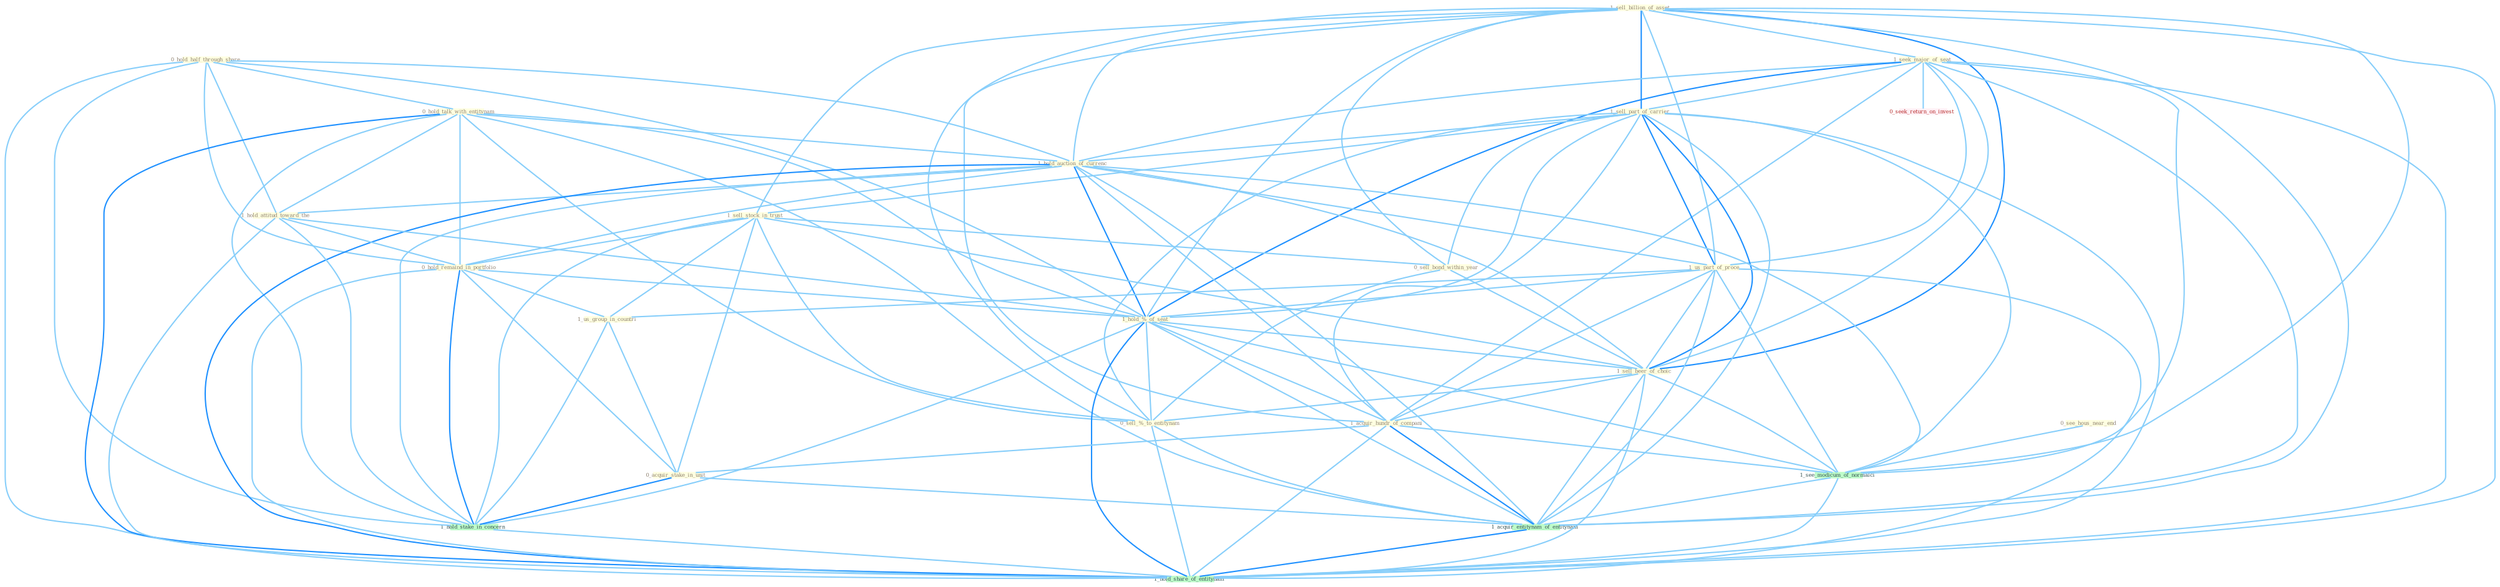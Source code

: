 Graph G{ 
    node
    [shape=polygon,style=filled,width=.5,height=.06,color="#BDFCC9",fixedsize=true,fontsize=4,
    fontcolor="#2f4f4f"];
    {node
    [color="#ffffe0", fontcolor="#8b7d6b"] "0_hold_half_through_share " "1_sell_billion_of_asset " "1_seek_major_of_seat " "0_hold_talk_with_entitynam " "1_sell_part_of_carrier " "0_see_hous_near_end " "1_hold_auction_of_currenc " "1_sell_stock_in_trust " "1_us_part_of_proce " "1_hold_attitud_toward_the " "0_hold_remaind_in_portfolio " "0_sell_bond_within_year " "1_hold_%_of_seat " "1_us_group_in_countri " "1_sell_beer_of_choic " "1_acquir_hundr_of_compani " "0_acquir_stake_in_unit " "0_sell_%_to_entitynam "}
{node [color="#fff0f5", fontcolor="#b22222"] "0_seek_return_on_invest "}
edge [color="#B0E2FF"];

	"0_hold_half_through_share " -- "0_hold_talk_with_entitynam " [w="1", color="#87cefa" ];
	"0_hold_half_through_share " -- "1_hold_auction_of_currenc " [w="1", color="#87cefa" ];
	"0_hold_half_through_share " -- "1_hold_attitud_toward_the " [w="1", color="#87cefa" ];
	"0_hold_half_through_share " -- "0_hold_remaind_in_portfolio " [w="1", color="#87cefa" ];
	"0_hold_half_through_share " -- "1_hold_%_of_seat " [w="1", color="#87cefa" ];
	"0_hold_half_through_share " -- "1_hold_stake_in_concern " [w="1", color="#87cefa" ];
	"0_hold_half_through_share " -- "1_hold_share_of_entitynam " [w="1", color="#87cefa" ];
	"1_sell_billion_of_asset " -- "1_seek_major_of_seat " [w="1", color="#87cefa" ];
	"1_sell_billion_of_asset " -- "1_sell_part_of_carrier " [w="2", color="#1e90ff" , len=0.8];
	"1_sell_billion_of_asset " -- "1_hold_auction_of_currenc " [w="1", color="#87cefa" ];
	"1_sell_billion_of_asset " -- "1_sell_stock_in_trust " [w="1", color="#87cefa" ];
	"1_sell_billion_of_asset " -- "1_us_part_of_proce " [w="1", color="#87cefa" ];
	"1_sell_billion_of_asset " -- "0_sell_bond_within_year " [w="1", color="#87cefa" ];
	"1_sell_billion_of_asset " -- "1_hold_%_of_seat " [w="1", color="#87cefa" ];
	"1_sell_billion_of_asset " -- "1_sell_beer_of_choic " [w="2", color="#1e90ff" , len=0.8];
	"1_sell_billion_of_asset " -- "1_acquir_hundr_of_compani " [w="1", color="#87cefa" ];
	"1_sell_billion_of_asset " -- "0_sell_%_to_entitynam " [w="1", color="#87cefa" ];
	"1_sell_billion_of_asset " -- "1_see_modicum_of_normalci " [w="1", color="#87cefa" ];
	"1_sell_billion_of_asset " -- "1_acquir_entitynam_of_entitynam " [w="1", color="#87cefa" ];
	"1_sell_billion_of_asset " -- "1_hold_share_of_entitynam " [w="1", color="#87cefa" ];
	"1_seek_major_of_seat " -- "1_sell_part_of_carrier " [w="1", color="#87cefa" ];
	"1_seek_major_of_seat " -- "1_hold_auction_of_currenc " [w="1", color="#87cefa" ];
	"1_seek_major_of_seat " -- "1_us_part_of_proce " [w="1", color="#87cefa" ];
	"1_seek_major_of_seat " -- "1_hold_%_of_seat " [w="2", color="#1e90ff" , len=0.8];
	"1_seek_major_of_seat " -- "1_sell_beer_of_choic " [w="1", color="#87cefa" ];
	"1_seek_major_of_seat " -- "1_acquir_hundr_of_compani " [w="1", color="#87cefa" ];
	"1_seek_major_of_seat " -- "0_seek_return_on_invest " [w="1", color="#87cefa" ];
	"1_seek_major_of_seat " -- "1_see_modicum_of_normalci " [w="1", color="#87cefa" ];
	"1_seek_major_of_seat " -- "1_acquir_entitynam_of_entitynam " [w="1", color="#87cefa" ];
	"1_seek_major_of_seat " -- "1_hold_share_of_entitynam " [w="1", color="#87cefa" ];
	"0_hold_talk_with_entitynam " -- "1_hold_auction_of_currenc " [w="1", color="#87cefa" ];
	"0_hold_talk_with_entitynam " -- "1_hold_attitud_toward_the " [w="1", color="#87cefa" ];
	"0_hold_talk_with_entitynam " -- "0_hold_remaind_in_portfolio " [w="1", color="#87cefa" ];
	"0_hold_talk_with_entitynam " -- "1_hold_%_of_seat " [w="1", color="#87cefa" ];
	"0_hold_talk_with_entitynam " -- "0_sell_%_to_entitynam " [w="1", color="#87cefa" ];
	"0_hold_talk_with_entitynam " -- "1_hold_stake_in_concern " [w="1", color="#87cefa" ];
	"0_hold_talk_with_entitynam " -- "1_acquir_entitynam_of_entitynam " [w="1", color="#87cefa" ];
	"0_hold_talk_with_entitynam " -- "1_hold_share_of_entitynam " [w="2", color="#1e90ff" , len=0.8];
	"1_sell_part_of_carrier " -- "1_hold_auction_of_currenc " [w="1", color="#87cefa" ];
	"1_sell_part_of_carrier " -- "1_sell_stock_in_trust " [w="1", color="#87cefa" ];
	"1_sell_part_of_carrier " -- "1_us_part_of_proce " [w="2", color="#1e90ff" , len=0.8];
	"1_sell_part_of_carrier " -- "0_sell_bond_within_year " [w="1", color="#87cefa" ];
	"1_sell_part_of_carrier " -- "1_hold_%_of_seat " [w="1", color="#87cefa" ];
	"1_sell_part_of_carrier " -- "1_sell_beer_of_choic " [w="2", color="#1e90ff" , len=0.8];
	"1_sell_part_of_carrier " -- "1_acquir_hundr_of_compani " [w="1", color="#87cefa" ];
	"1_sell_part_of_carrier " -- "0_sell_%_to_entitynam " [w="1", color="#87cefa" ];
	"1_sell_part_of_carrier " -- "1_see_modicum_of_normalci " [w="1", color="#87cefa" ];
	"1_sell_part_of_carrier " -- "1_acquir_entitynam_of_entitynam " [w="1", color="#87cefa" ];
	"1_sell_part_of_carrier " -- "1_hold_share_of_entitynam " [w="1", color="#87cefa" ];
	"0_see_hous_near_end " -- "1_see_modicum_of_normalci " [w="1", color="#87cefa" ];
	"1_hold_auction_of_currenc " -- "1_us_part_of_proce " [w="1", color="#87cefa" ];
	"1_hold_auction_of_currenc " -- "1_hold_attitud_toward_the " [w="1", color="#87cefa" ];
	"1_hold_auction_of_currenc " -- "0_hold_remaind_in_portfolio " [w="1", color="#87cefa" ];
	"1_hold_auction_of_currenc " -- "1_hold_%_of_seat " [w="2", color="#1e90ff" , len=0.8];
	"1_hold_auction_of_currenc " -- "1_sell_beer_of_choic " [w="1", color="#87cefa" ];
	"1_hold_auction_of_currenc " -- "1_acquir_hundr_of_compani " [w="1", color="#87cefa" ];
	"1_hold_auction_of_currenc " -- "1_hold_stake_in_concern " [w="1", color="#87cefa" ];
	"1_hold_auction_of_currenc " -- "1_see_modicum_of_normalci " [w="1", color="#87cefa" ];
	"1_hold_auction_of_currenc " -- "1_acquir_entitynam_of_entitynam " [w="1", color="#87cefa" ];
	"1_hold_auction_of_currenc " -- "1_hold_share_of_entitynam " [w="2", color="#1e90ff" , len=0.8];
	"1_sell_stock_in_trust " -- "0_hold_remaind_in_portfolio " [w="1", color="#87cefa" ];
	"1_sell_stock_in_trust " -- "0_sell_bond_within_year " [w="1", color="#87cefa" ];
	"1_sell_stock_in_trust " -- "1_us_group_in_countri " [w="1", color="#87cefa" ];
	"1_sell_stock_in_trust " -- "1_sell_beer_of_choic " [w="1", color="#87cefa" ];
	"1_sell_stock_in_trust " -- "0_acquir_stake_in_unit " [w="1", color="#87cefa" ];
	"1_sell_stock_in_trust " -- "0_sell_%_to_entitynam " [w="1", color="#87cefa" ];
	"1_sell_stock_in_trust " -- "1_hold_stake_in_concern " [w="1", color="#87cefa" ];
	"1_us_part_of_proce " -- "1_hold_%_of_seat " [w="1", color="#87cefa" ];
	"1_us_part_of_proce " -- "1_us_group_in_countri " [w="1", color="#87cefa" ];
	"1_us_part_of_proce " -- "1_sell_beer_of_choic " [w="1", color="#87cefa" ];
	"1_us_part_of_proce " -- "1_acquir_hundr_of_compani " [w="1", color="#87cefa" ];
	"1_us_part_of_proce " -- "1_see_modicum_of_normalci " [w="1", color="#87cefa" ];
	"1_us_part_of_proce " -- "1_acquir_entitynam_of_entitynam " [w="1", color="#87cefa" ];
	"1_us_part_of_proce " -- "1_hold_share_of_entitynam " [w="1", color="#87cefa" ];
	"1_hold_attitud_toward_the " -- "0_hold_remaind_in_portfolio " [w="1", color="#87cefa" ];
	"1_hold_attitud_toward_the " -- "1_hold_%_of_seat " [w="1", color="#87cefa" ];
	"1_hold_attitud_toward_the " -- "1_hold_stake_in_concern " [w="1", color="#87cefa" ];
	"1_hold_attitud_toward_the " -- "1_hold_share_of_entitynam " [w="1", color="#87cefa" ];
	"0_hold_remaind_in_portfolio " -- "1_hold_%_of_seat " [w="1", color="#87cefa" ];
	"0_hold_remaind_in_portfolio " -- "1_us_group_in_countri " [w="1", color="#87cefa" ];
	"0_hold_remaind_in_portfolio " -- "0_acquir_stake_in_unit " [w="1", color="#87cefa" ];
	"0_hold_remaind_in_portfolio " -- "1_hold_stake_in_concern " [w="2", color="#1e90ff" , len=0.8];
	"0_hold_remaind_in_portfolio " -- "1_hold_share_of_entitynam " [w="1", color="#87cefa" ];
	"0_sell_bond_within_year " -- "1_sell_beer_of_choic " [w="1", color="#87cefa" ];
	"0_sell_bond_within_year " -- "0_sell_%_to_entitynam " [w="1", color="#87cefa" ];
	"1_hold_%_of_seat " -- "1_sell_beer_of_choic " [w="1", color="#87cefa" ];
	"1_hold_%_of_seat " -- "1_acquir_hundr_of_compani " [w="1", color="#87cefa" ];
	"1_hold_%_of_seat " -- "0_sell_%_to_entitynam " [w="1", color="#87cefa" ];
	"1_hold_%_of_seat " -- "1_hold_stake_in_concern " [w="1", color="#87cefa" ];
	"1_hold_%_of_seat " -- "1_see_modicum_of_normalci " [w="1", color="#87cefa" ];
	"1_hold_%_of_seat " -- "1_acquir_entitynam_of_entitynam " [w="1", color="#87cefa" ];
	"1_hold_%_of_seat " -- "1_hold_share_of_entitynam " [w="2", color="#1e90ff" , len=0.8];
	"1_us_group_in_countri " -- "0_acquir_stake_in_unit " [w="1", color="#87cefa" ];
	"1_us_group_in_countri " -- "1_hold_stake_in_concern " [w="1", color="#87cefa" ];
	"1_sell_beer_of_choic " -- "1_acquir_hundr_of_compani " [w="1", color="#87cefa" ];
	"1_sell_beer_of_choic " -- "0_sell_%_to_entitynam " [w="1", color="#87cefa" ];
	"1_sell_beer_of_choic " -- "1_see_modicum_of_normalci " [w="1", color="#87cefa" ];
	"1_sell_beer_of_choic " -- "1_acquir_entitynam_of_entitynam " [w="1", color="#87cefa" ];
	"1_sell_beer_of_choic " -- "1_hold_share_of_entitynam " [w="1", color="#87cefa" ];
	"1_acquir_hundr_of_compani " -- "0_acquir_stake_in_unit " [w="1", color="#87cefa" ];
	"1_acquir_hundr_of_compani " -- "1_see_modicum_of_normalci " [w="1", color="#87cefa" ];
	"1_acquir_hundr_of_compani " -- "1_acquir_entitynam_of_entitynam " [w="2", color="#1e90ff" , len=0.8];
	"1_acquir_hundr_of_compani " -- "1_hold_share_of_entitynam " [w="1", color="#87cefa" ];
	"0_acquir_stake_in_unit " -- "1_hold_stake_in_concern " [w="2", color="#1e90ff" , len=0.8];
	"0_acquir_stake_in_unit " -- "1_acquir_entitynam_of_entitynam " [w="1", color="#87cefa" ];
	"0_sell_%_to_entitynam " -- "1_acquir_entitynam_of_entitynam " [w="1", color="#87cefa" ];
	"0_sell_%_to_entitynam " -- "1_hold_share_of_entitynam " [w="1", color="#87cefa" ];
	"1_hold_stake_in_concern " -- "1_hold_share_of_entitynam " [w="1", color="#87cefa" ];
	"1_see_modicum_of_normalci " -- "1_acquir_entitynam_of_entitynam " [w="1", color="#87cefa" ];
	"1_see_modicum_of_normalci " -- "1_hold_share_of_entitynam " [w="1", color="#87cefa" ];
	"1_acquir_entitynam_of_entitynam " -- "1_hold_share_of_entitynam " [w="2", color="#1e90ff" , len=0.8];
}